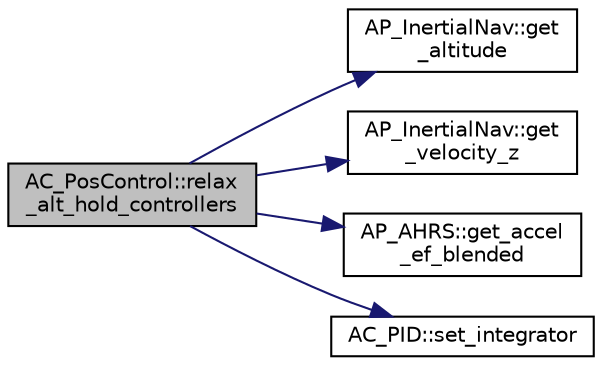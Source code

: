 digraph "AC_PosControl::relax_alt_hold_controllers"
{
 // INTERACTIVE_SVG=YES
  edge [fontname="Helvetica",fontsize="10",labelfontname="Helvetica",labelfontsize="10"];
  node [fontname="Helvetica",fontsize="10",shape=record];
  rankdir="LR";
  Node1 [label="AC_PosControl::relax\l_alt_hold_controllers",height=0.2,width=0.4,color="black", fillcolor="grey75", style="filled" fontcolor="black"];
  Node1 -> Node2 [color="midnightblue",fontsize="10",style="solid",fontname="Helvetica"];
  Node2 [label="AP_InertialNav::get\l_altitude",height=0.2,width=0.4,color="black", fillcolor="white", style="filled",URL="$classAP__InertialNav.html#ac47da3c171cdcaabb4bc3a2749762461"];
  Node1 -> Node3 [color="midnightblue",fontsize="10",style="solid",fontname="Helvetica"];
  Node3 [label="AP_InertialNav::get\l_velocity_z",height=0.2,width=0.4,color="black", fillcolor="white", style="filled",URL="$classAP__InertialNav.html#a0bfe83fb80c4340b39987b25c26659b6"];
  Node1 -> Node4 [color="midnightblue",fontsize="10",style="solid",fontname="Helvetica"];
  Node4 [label="AP_AHRS::get_accel\l_ef_blended",height=0.2,width=0.4,color="black", fillcolor="white", style="filled",URL="$classAP__AHRS.html#abf6bbe1a98a2b7f99289e9394ce8fcd8"];
  Node1 -> Node5 [color="midnightblue",fontsize="10",style="solid",fontname="Helvetica"];
  Node5 [label="AC_PID::set_integrator",height=0.2,width=0.4,color="black", fillcolor="white", style="filled",URL="$classAC__PID.html#a0ae837f35a5f8886c192e0400b1c5b4c"];
}

